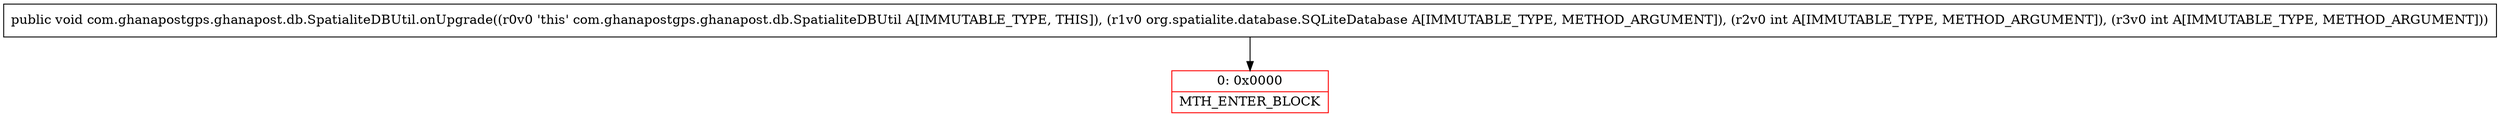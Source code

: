 digraph "CFG forcom.ghanapostgps.ghanapost.db.SpatialiteDBUtil.onUpgrade(Lorg\/spatialite\/database\/SQLiteDatabase;II)V" {
subgraph cluster_Region_88020087 {
label = "R(0)";
node [shape=record,color=blue];
}
Node_0 [shape=record,color=red,label="{0\:\ 0x0000|MTH_ENTER_BLOCK\l}"];
MethodNode[shape=record,label="{public void com.ghanapostgps.ghanapost.db.SpatialiteDBUtil.onUpgrade((r0v0 'this' com.ghanapostgps.ghanapost.db.SpatialiteDBUtil A[IMMUTABLE_TYPE, THIS]), (r1v0 org.spatialite.database.SQLiteDatabase A[IMMUTABLE_TYPE, METHOD_ARGUMENT]), (r2v0 int A[IMMUTABLE_TYPE, METHOD_ARGUMENT]), (r3v0 int A[IMMUTABLE_TYPE, METHOD_ARGUMENT])) }"];
MethodNode -> Node_0;
}

